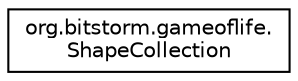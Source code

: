 digraph "Graphical Class Hierarchy"
{
  edge [fontname="Helvetica",fontsize="10",labelfontname="Helvetica",labelfontsize="10"];
  node [fontname="Helvetica",fontsize="10",shape=record];
  rankdir="LR";
  Node1 [label="org.bitstorm.gameoflife.\lShapeCollection",height=0.2,width=0.4,color="black", fillcolor="white", style="filled",URL="$classorg_1_1bitstorm_1_1gameoflife_1_1ShapeCollection.html"];
}
